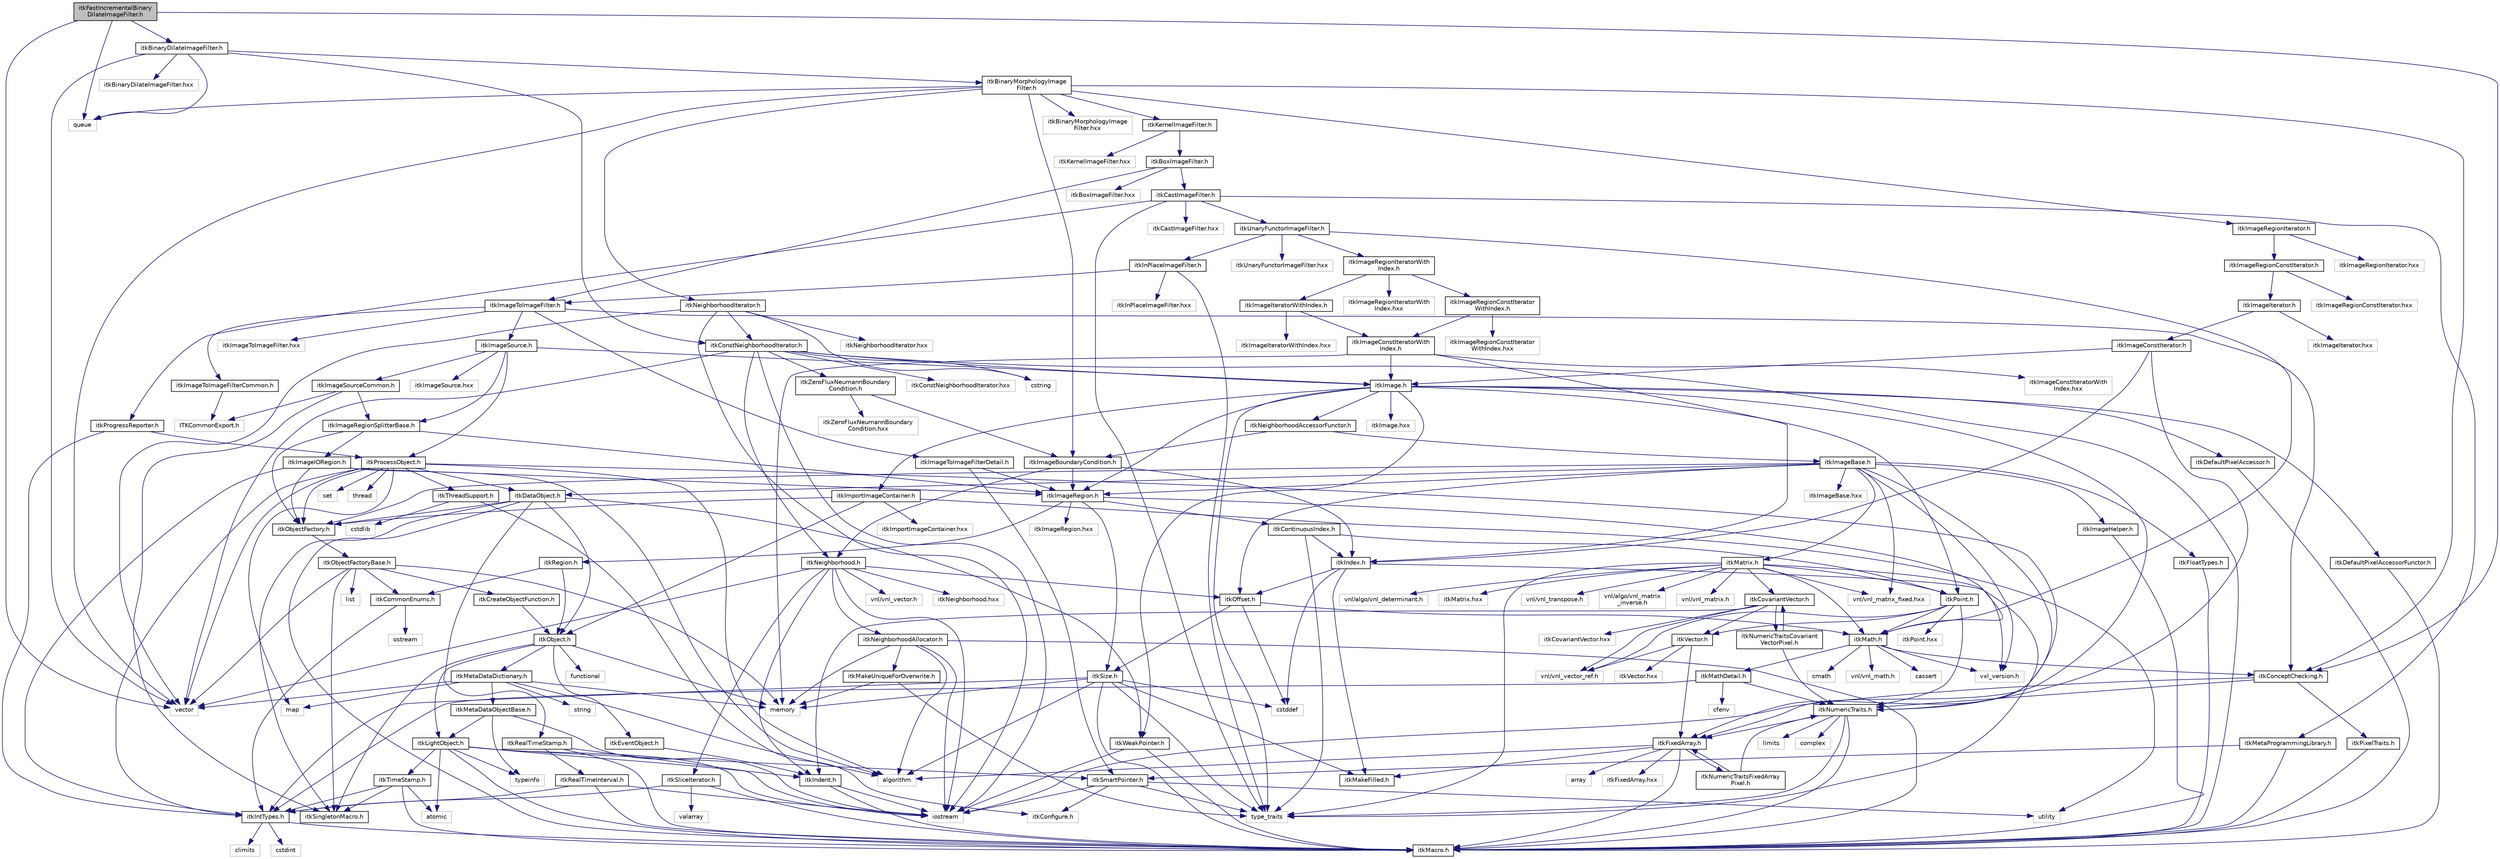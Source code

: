 digraph "itkFastIncrementalBinaryDilateImageFilter.h"
{
 // LATEX_PDF_SIZE
  edge [fontname="Helvetica",fontsize="10",labelfontname="Helvetica",labelfontsize="10"];
  node [fontname="Helvetica",fontsize="10",shape=record];
  Node1 [label="itkFastIncrementalBinary\lDilateImageFilter.h",height=0.2,width=0.4,color="black", fillcolor="grey75", style="filled", fontcolor="black",tooltip=" "];
  Node1 -> Node2 [color="midnightblue",fontsize="10",style="solid",fontname="Helvetica"];
  Node2 [label="vector",height=0.2,width=0.4,color="grey75", fillcolor="white", style="filled",tooltip=" "];
  Node1 -> Node3 [color="midnightblue",fontsize="10",style="solid",fontname="Helvetica"];
  Node3 [label="queue",height=0.2,width=0.4,color="grey75", fillcolor="white", style="filled",tooltip=" "];
  Node1 -> Node4 [color="midnightblue",fontsize="10",style="solid",fontname="Helvetica"];
  Node4 [label="itkBinaryDilateImageFilter.h",height=0.2,width=0.4,color="black", fillcolor="white", style="filled",URL="$itkBinaryDilateImageFilter_8h.html",tooltip=" "];
  Node4 -> Node2 [color="midnightblue",fontsize="10",style="solid",fontname="Helvetica"];
  Node4 -> Node3 [color="midnightblue",fontsize="10",style="solid",fontname="Helvetica"];
  Node4 -> Node5 [color="midnightblue",fontsize="10",style="solid",fontname="Helvetica"];
  Node5 [label="itkBinaryMorphologyImage\lFilter.h",height=0.2,width=0.4,color="black", fillcolor="white", style="filled",URL="$itkBinaryMorphologyImageFilter_8h.html",tooltip=" "];
  Node5 -> Node2 [color="midnightblue",fontsize="10",style="solid",fontname="Helvetica"];
  Node5 -> Node3 [color="midnightblue",fontsize="10",style="solid",fontname="Helvetica"];
  Node5 -> Node6 [color="midnightblue",fontsize="10",style="solid",fontname="Helvetica"];
  Node6 [label="itkKernelImageFilter.h",height=0.2,width=0.4,color="black", fillcolor="white", style="filled",URL="$itkKernelImageFilter_8h.html",tooltip=" "];
  Node6 -> Node7 [color="midnightblue",fontsize="10",style="solid",fontname="Helvetica"];
  Node7 [label="itkBoxImageFilter.h",height=0.2,width=0.4,color="black", fillcolor="white", style="filled",URL="$itkBoxImageFilter_8h.html",tooltip=" "];
  Node7 -> Node8 [color="midnightblue",fontsize="10",style="solid",fontname="Helvetica"];
  Node8 [label="itkImageToImageFilter.h",height=0.2,width=0.4,color="black", fillcolor="white", style="filled",URL="$itkImageToImageFilter_8h.html",tooltip=" "];
  Node8 -> Node9 [color="midnightblue",fontsize="10",style="solid",fontname="Helvetica"];
  Node9 [label="itkImageSource.h",height=0.2,width=0.4,color="black", fillcolor="white", style="filled",URL="$itkImageSource_8h.html",tooltip=" "];
  Node9 -> Node10 [color="midnightblue",fontsize="10",style="solid",fontname="Helvetica"];
  Node10 [label="itkProcessObject.h",height=0.2,width=0.4,color="black", fillcolor="white", style="filled",URL="$itkProcessObject_8h.html",tooltip=" "];
  Node10 -> Node11 [color="midnightblue",fontsize="10",style="solid",fontname="Helvetica"];
  Node11 [label="itkDataObject.h",height=0.2,width=0.4,color="black", fillcolor="white", style="filled",URL="$itkDataObject_8h.html",tooltip=" "];
  Node11 -> Node12 [color="midnightblue",fontsize="10",style="solid",fontname="Helvetica"];
  Node12 [label="itkObject.h",height=0.2,width=0.4,color="black", fillcolor="white", style="filled",URL="$itkObject_8h.html",tooltip=" "];
  Node12 -> Node13 [color="midnightblue",fontsize="10",style="solid",fontname="Helvetica"];
  Node13 [label="itkLightObject.h",height=0.2,width=0.4,color="black", fillcolor="white", style="filled",URL="$itkLightObject_8h.html",tooltip=" "];
  Node13 -> Node14 [color="midnightblue",fontsize="10",style="solid",fontname="Helvetica"];
  Node14 [label="itkMacro.h",height=0.2,width=0.4,color="black", fillcolor="white", style="filled",URL="$itkMacro_8h.html",tooltip=" "];
  Node13 -> Node15 [color="midnightblue",fontsize="10",style="solid",fontname="Helvetica"];
  Node15 [label="itkSmartPointer.h",height=0.2,width=0.4,color="black", fillcolor="white", style="filled",URL="$itkSmartPointer_8h.html",tooltip=" "];
  Node15 -> Node16 [color="midnightblue",fontsize="10",style="solid",fontname="Helvetica"];
  Node16 [label="iostream",height=0.2,width=0.4,color="grey75", fillcolor="white", style="filled",tooltip=" "];
  Node15 -> Node17 [color="midnightblue",fontsize="10",style="solid",fontname="Helvetica"];
  Node17 [label="utility",height=0.2,width=0.4,color="grey75", fillcolor="white", style="filled",tooltip=" "];
  Node15 -> Node18 [color="midnightblue",fontsize="10",style="solid",fontname="Helvetica"];
  Node18 [label="type_traits",height=0.2,width=0.4,color="grey75", fillcolor="white", style="filled",tooltip=" "];
  Node15 -> Node19 [color="midnightblue",fontsize="10",style="solid",fontname="Helvetica"];
  Node19 [label="itkConfigure.h",height=0.2,width=0.4,color="grey75", fillcolor="white", style="filled",tooltip=" "];
  Node13 -> Node20 [color="midnightblue",fontsize="10",style="solid",fontname="Helvetica"];
  Node20 [label="itkTimeStamp.h",height=0.2,width=0.4,color="black", fillcolor="white", style="filled",URL="$itkTimeStamp_8h.html",tooltip=" "];
  Node20 -> Node14 [color="midnightblue",fontsize="10",style="solid",fontname="Helvetica"];
  Node20 -> Node21 [color="midnightblue",fontsize="10",style="solid",fontname="Helvetica"];
  Node21 [label="itkIntTypes.h",height=0.2,width=0.4,color="black", fillcolor="white", style="filled",URL="$itkIntTypes_8h.html",tooltip=" "];
  Node21 -> Node14 [color="midnightblue",fontsize="10",style="solid",fontname="Helvetica"];
  Node21 -> Node22 [color="midnightblue",fontsize="10",style="solid",fontname="Helvetica"];
  Node22 [label="cstdint",height=0.2,width=0.4,color="grey75", fillcolor="white", style="filled",tooltip=" "];
  Node21 -> Node23 [color="midnightblue",fontsize="10",style="solid",fontname="Helvetica"];
  Node23 [label="climits",height=0.2,width=0.4,color="grey75", fillcolor="white", style="filled",tooltip=" "];
  Node20 -> Node24 [color="midnightblue",fontsize="10",style="solid",fontname="Helvetica"];
  Node24 [label="atomic",height=0.2,width=0.4,color="grey75", fillcolor="white", style="filled",tooltip=" "];
  Node20 -> Node25 [color="midnightblue",fontsize="10",style="solid",fontname="Helvetica"];
  Node25 [label="itkSingletonMacro.h",height=0.2,width=0.4,color="black", fillcolor="white", style="filled",URL="$itkSingletonMacro_8h.html",tooltip=" "];
  Node13 -> Node26 [color="midnightblue",fontsize="10",style="solid",fontname="Helvetica"];
  Node26 [label="itkIndent.h",height=0.2,width=0.4,color="black", fillcolor="white", style="filled",URL="$itkIndent_8h.html",tooltip=" "];
  Node26 -> Node14 [color="midnightblue",fontsize="10",style="solid",fontname="Helvetica"];
  Node26 -> Node16 [color="midnightblue",fontsize="10",style="solid",fontname="Helvetica"];
  Node13 -> Node24 [color="midnightblue",fontsize="10",style="solid",fontname="Helvetica"];
  Node13 -> Node16 [color="midnightblue",fontsize="10",style="solid",fontname="Helvetica"];
  Node13 -> Node27 [color="midnightblue",fontsize="10",style="solid",fontname="Helvetica"];
  Node27 [label="typeinfo",height=0.2,width=0.4,color="grey75", fillcolor="white", style="filled",tooltip=" "];
  Node12 -> Node28 [color="midnightblue",fontsize="10",style="solid",fontname="Helvetica"];
  Node28 [label="itkEventObject.h",height=0.2,width=0.4,color="black", fillcolor="white", style="filled",URL="$itkEventObject_8h.html",tooltip=" "];
  Node28 -> Node26 [color="midnightblue",fontsize="10",style="solid",fontname="Helvetica"];
  Node12 -> Node29 [color="midnightblue",fontsize="10",style="solid",fontname="Helvetica"];
  Node29 [label="itkMetaDataDictionary.h",height=0.2,width=0.4,color="black", fillcolor="white", style="filled",URL="$itkMetaDataDictionary_8h.html",tooltip=" "];
  Node29 -> Node30 [color="midnightblue",fontsize="10",style="solid",fontname="Helvetica"];
  Node30 [label="itkMetaDataObjectBase.h",height=0.2,width=0.4,color="black", fillcolor="white", style="filled",URL="$itkMetaDataObjectBase_8h.html",tooltip=" "];
  Node30 -> Node13 [color="midnightblue",fontsize="10",style="solid",fontname="Helvetica"];
  Node30 -> Node27 [color="midnightblue",fontsize="10",style="solid",fontname="Helvetica"];
  Node30 -> Node16 [color="midnightblue",fontsize="10",style="solid",fontname="Helvetica"];
  Node29 -> Node31 [color="midnightblue",fontsize="10",style="solid",fontname="Helvetica"];
  Node31 [label="algorithm",height=0.2,width=0.4,color="grey75", fillcolor="white", style="filled",tooltip=" "];
  Node29 -> Node2 [color="midnightblue",fontsize="10",style="solid",fontname="Helvetica"];
  Node29 -> Node32 [color="midnightblue",fontsize="10",style="solid",fontname="Helvetica"];
  Node32 [label="map",height=0.2,width=0.4,color="grey75", fillcolor="white", style="filled",tooltip=" "];
  Node29 -> Node33 [color="midnightblue",fontsize="10",style="solid",fontname="Helvetica"];
  Node33 [label="string",height=0.2,width=0.4,color="grey75", fillcolor="white", style="filled",tooltip=" "];
  Node29 -> Node34 [color="midnightblue",fontsize="10",style="solid",fontname="Helvetica"];
  Node34 [label="memory",height=0.2,width=0.4,color="grey75", fillcolor="white", style="filled",tooltip=" "];
  Node12 -> Node25 [color="midnightblue",fontsize="10",style="solid",fontname="Helvetica"];
  Node12 -> Node35 [color="midnightblue",fontsize="10",style="solid",fontname="Helvetica"];
  Node35 [label="functional",height=0.2,width=0.4,color="grey75", fillcolor="white", style="filled",tooltip=" "];
  Node12 -> Node34 [color="midnightblue",fontsize="10",style="solid",fontname="Helvetica"];
  Node11 -> Node14 [color="midnightblue",fontsize="10",style="solid",fontname="Helvetica"];
  Node11 -> Node25 [color="midnightblue",fontsize="10",style="solid",fontname="Helvetica"];
  Node11 -> Node36 [color="midnightblue",fontsize="10",style="solid",fontname="Helvetica"];
  Node36 [label="itkWeakPointer.h",height=0.2,width=0.4,color="black", fillcolor="white", style="filled",URL="$itkWeakPointer_8h.html",tooltip=" "];
  Node36 -> Node14 [color="midnightblue",fontsize="10",style="solid",fontname="Helvetica"];
  Node36 -> Node16 [color="midnightblue",fontsize="10",style="solid",fontname="Helvetica"];
  Node11 -> Node37 [color="midnightblue",fontsize="10",style="solid",fontname="Helvetica"];
  Node37 [label="itkRealTimeStamp.h",height=0.2,width=0.4,color="black", fillcolor="white", style="filled",URL="$itkRealTimeStamp_8h.html",tooltip=" "];
  Node37 -> Node38 [color="midnightblue",fontsize="10",style="solid",fontname="Helvetica"];
  Node38 [label="itkRealTimeInterval.h",height=0.2,width=0.4,color="black", fillcolor="white", style="filled",URL="$itkRealTimeInterval_8h.html",tooltip=" "];
  Node38 -> Node21 [color="midnightblue",fontsize="10",style="solid",fontname="Helvetica"];
  Node38 -> Node14 [color="midnightblue",fontsize="10",style="solid",fontname="Helvetica"];
  Node38 -> Node16 [color="midnightblue",fontsize="10",style="solid",fontname="Helvetica"];
  Node37 -> Node14 [color="midnightblue",fontsize="10",style="solid",fontname="Helvetica"];
  Node37 -> Node16 [color="midnightblue",fontsize="10",style="solid",fontname="Helvetica"];
  Node11 -> Node39 [color="midnightblue",fontsize="10",style="solid",fontname="Helvetica"];
  Node39 [label="itkObjectFactory.h",height=0.2,width=0.4,color="black", fillcolor="white", style="filled",URL="$itkObjectFactory_8h.html",tooltip=" "];
  Node39 -> Node40 [color="midnightblue",fontsize="10",style="solid",fontname="Helvetica"];
  Node40 [label="itkObjectFactoryBase.h",height=0.2,width=0.4,color="black", fillcolor="white", style="filled",URL="$itkObjectFactoryBase_8h.html",tooltip=" "];
  Node40 -> Node41 [color="midnightblue",fontsize="10",style="solid",fontname="Helvetica"];
  Node41 [label="itkCreateObjectFunction.h",height=0.2,width=0.4,color="black", fillcolor="white", style="filled",URL="$itkCreateObjectFunction_8h.html",tooltip=" "];
  Node41 -> Node12 [color="midnightblue",fontsize="10",style="solid",fontname="Helvetica"];
  Node40 -> Node25 [color="midnightblue",fontsize="10",style="solid",fontname="Helvetica"];
  Node40 -> Node42 [color="midnightblue",fontsize="10",style="solid",fontname="Helvetica"];
  Node42 [label="itkCommonEnums.h",height=0.2,width=0.4,color="black", fillcolor="white", style="filled",URL="$itkCommonEnums_8h.html",tooltip=" "];
  Node42 -> Node21 [color="midnightblue",fontsize="10",style="solid",fontname="Helvetica"];
  Node42 -> Node43 [color="midnightblue",fontsize="10",style="solid",fontname="Helvetica"];
  Node43 [label="ostream",height=0.2,width=0.4,color="grey75", fillcolor="white", style="filled",tooltip=" "];
  Node40 -> Node44 [color="midnightblue",fontsize="10",style="solid",fontname="Helvetica"];
  Node44 [label="list",height=0.2,width=0.4,color="grey75", fillcolor="white", style="filled",tooltip=" "];
  Node40 -> Node34 [color="midnightblue",fontsize="10",style="solid",fontname="Helvetica"];
  Node40 -> Node2 [color="midnightblue",fontsize="10",style="solid",fontname="Helvetica"];
  Node10 -> Node39 [color="midnightblue",fontsize="10",style="solid",fontname="Helvetica"];
  Node10 -> Node45 [color="midnightblue",fontsize="10",style="solid",fontname="Helvetica"];
  Node45 [label="itkNumericTraits.h",height=0.2,width=0.4,color="black", fillcolor="white", style="filled",URL="$itkNumericTraits_8h.html",tooltip=" "];
  Node45 -> Node14 [color="midnightblue",fontsize="10",style="solid",fontname="Helvetica"];
  Node45 -> Node46 [color="midnightblue",fontsize="10",style="solid",fontname="Helvetica"];
  Node46 [label="limits",height=0.2,width=0.4,color="grey75", fillcolor="white", style="filled",tooltip=" "];
  Node45 -> Node47 [color="midnightblue",fontsize="10",style="solid",fontname="Helvetica"];
  Node47 [label="complex",height=0.2,width=0.4,color="grey75", fillcolor="white", style="filled",tooltip=" "];
  Node45 -> Node18 [color="midnightblue",fontsize="10",style="solid",fontname="Helvetica"];
  Node45 -> Node48 [color="midnightblue",fontsize="10",style="solid",fontname="Helvetica"];
  Node48 [label="itkFixedArray.h",height=0.2,width=0.4,color="black", fillcolor="white", style="filled",URL="$itkFixedArray_8h.html",tooltip=" "];
  Node48 -> Node14 [color="midnightblue",fontsize="10",style="solid",fontname="Helvetica"];
  Node48 -> Node49 [color="midnightblue",fontsize="10",style="solid",fontname="Helvetica"];
  Node49 [label="itkMakeFilled.h",height=0.2,width=0.4,color="black", fillcolor="white", style="filled",URL="$itkMakeFilled_8h.html",tooltip=" "];
  Node48 -> Node31 [color="midnightblue",fontsize="10",style="solid",fontname="Helvetica"];
  Node48 -> Node50 [color="midnightblue",fontsize="10",style="solid",fontname="Helvetica"];
  Node50 [label="array",height=0.2,width=0.4,color="grey75", fillcolor="white", style="filled",tooltip=" "];
  Node48 -> Node51 [color="midnightblue",fontsize="10",style="solid",fontname="Helvetica"];
  Node51 [label="itkFixedArray.hxx",height=0.2,width=0.4,color="grey75", fillcolor="white", style="filled",tooltip=" "];
  Node48 -> Node52 [color="midnightblue",fontsize="10",style="solid",fontname="Helvetica"];
  Node52 [label="itkNumericTraitsFixedArray\lPixel.h",height=0.2,width=0.4,color="black", fillcolor="white", style="filled",URL="$itkNumericTraitsFixedArrayPixel_8h.html",tooltip=" "];
  Node52 -> Node45 [color="midnightblue",fontsize="10",style="solid",fontname="Helvetica"];
  Node52 -> Node48 [color="midnightblue",fontsize="10",style="solid",fontname="Helvetica"];
  Node10 -> Node53 [color="midnightblue",fontsize="10",style="solid",fontname="Helvetica"];
  Node53 [label="itkThreadSupport.h",height=0.2,width=0.4,color="black", fillcolor="white", style="filled",URL="$itkThreadSupport_8h.html",tooltip=" "];
  Node53 -> Node54 [color="midnightblue",fontsize="10",style="solid",fontname="Helvetica"];
  Node54 [label="cstdlib",height=0.2,width=0.4,color="grey75", fillcolor="white", style="filled",tooltip=" "];
  Node53 -> Node19 [color="midnightblue",fontsize="10",style="solid",fontname="Helvetica"];
  Node10 -> Node21 [color="midnightblue",fontsize="10",style="solid",fontname="Helvetica"];
  Node10 -> Node2 [color="midnightblue",fontsize="10",style="solid",fontname="Helvetica"];
  Node10 -> Node32 [color="midnightblue",fontsize="10",style="solid",fontname="Helvetica"];
  Node10 -> Node55 [color="midnightblue",fontsize="10",style="solid",fontname="Helvetica"];
  Node55 [label="set",height=0.2,width=0.4,color="grey75", fillcolor="white", style="filled",tooltip=" "];
  Node10 -> Node31 [color="midnightblue",fontsize="10",style="solid",fontname="Helvetica"];
  Node10 -> Node56 [color="midnightblue",fontsize="10",style="solid",fontname="Helvetica"];
  Node56 [label="thread",height=0.2,width=0.4,color="grey75", fillcolor="white", style="filled",tooltip=" "];
  Node9 -> Node57 [color="midnightblue",fontsize="10",style="solid",fontname="Helvetica"];
  Node57 [label="itkImage.h",height=0.2,width=0.4,color="black", fillcolor="white", style="filled",URL="$itkImage_8h.html",tooltip=" "];
  Node57 -> Node58 [color="midnightblue",fontsize="10",style="solid",fontname="Helvetica"];
  Node58 [label="itkImageRegion.h",height=0.2,width=0.4,color="black", fillcolor="white", style="filled",URL="$itkImageRegion_8h.html",tooltip=" "];
  Node58 -> Node59 [color="midnightblue",fontsize="10",style="solid",fontname="Helvetica"];
  Node59 [label="itkRegion.h",height=0.2,width=0.4,color="black", fillcolor="white", style="filled",URL="$itkRegion_8h.html",tooltip=" "];
  Node59 -> Node12 [color="midnightblue",fontsize="10",style="solid",fontname="Helvetica"];
  Node59 -> Node42 [color="midnightblue",fontsize="10",style="solid",fontname="Helvetica"];
  Node58 -> Node60 [color="midnightblue",fontsize="10",style="solid",fontname="Helvetica"];
  Node60 [label="itkSize.h",height=0.2,width=0.4,color="black", fillcolor="white", style="filled",URL="$itkSize_8h.html",tooltip=" "];
  Node60 -> Node21 [color="midnightblue",fontsize="10",style="solid",fontname="Helvetica"];
  Node60 -> Node14 [color="midnightblue",fontsize="10",style="solid",fontname="Helvetica"];
  Node60 -> Node49 [color="midnightblue",fontsize="10",style="solid",fontname="Helvetica"];
  Node60 -> Node31 [color="midnightblue",fontsize="10",style="solid",fontname="Helvetica"];
  Node60 -> Node61 [color="midnightblue",fontsize="10",style="solid",fontname="Helvetica"];
  Node61 [label="cstddef",height=0.2,width=0.4,color="grey75", fillcolor="white", style="filled",tooltip=" "];
  Node60 -> Node18 [color="midnightblue",fontsize="10",style="solid",fontname="Helvetica"];
  Node60 -> Node34 [color="midnightblue",fontsize="10",style="solid",fontname="Helvetica"];
  Node58 -> Node62 [color="midnightblue",fontsize="10",style="solid",fontname="Helvetica"];
  Node62 [label="itkContinuousIndex.h",height=0.2,width=0.4,color="black", fillcolor="white", style="filled",URL="$itkContinuousIndex_8h.html",tooltip=" "];
  Node62 -> Node63 [color="midnightblue",fontsize="10",style="solid",fontname="Helvetica"];
  Node63 [label="itkPoint.h",height=0.2,width=0.4,color="black", fillcolor="white", style="filled",URL="$itkPoint_8h.html",tooltip=" "];
  Node63 -> Node45 [color="midnightblue",fontsize="10",style="solid",fontname="Helvetica"];
  Node63 -> Node64 [color="midnightblue",fontsize="10",style="solid",fontname="Helvetica"];
  Node64 [label="itkVector.h",height=0.2,width=0.4,color="black", fillcolor="white", style="filled",URL="$itkVector_8h.html",tooltip=" "];
  Node64 -> Node48 [color="midnightblue",fontsize="10",style="solid",fontname="Helvetica"];
  Node64 -> Node65 [color="midnightblue",fontsize="10",style="solid",fontname="Helvetica"];
  Node65 [label="vnl/vnl_vector_ref.h",height=0.2,width=0.4,color="grey75", fillcolor="white", style="filled",tooltip=" "];
  Node64 -> Node66 [color="midnightblue",fontsize="10",style="solid",fontname="Helvetica"];
  Node66 [label="itkVector.hxx",height=0.2,width=0.4,color="grey75", fillcolor="white", style="filled",tooltip=" "];
  Node63 -> Node65 [color="midnightblue",fontsize="10",style="solid",fontname="Helvetica"];
  Node63 -> Node67 [color="midnightblue",fontsize="10",style="solid",fontname="Helvetica"];
  Node67 [label="itkMath.h",height=0.2,width=0.4,color="black", fillcolor="white", style="filled",URL="$itkMath_8h.html",tooltip=" "];
  Node67 -> Node68 [color="midnightblue",fontsize="10",style="solid",fontname="Helvetica"];
  Node68 [label="cassert",height=0.2,width=0.4,color="grey75", fillcolor="white", style="filled",tooltip=" "];
  Node67 -> Node69 [color="midnightblue",fontsize="10",style="solid",fontname="Helvetica"];
  Node69 [label="cmath",height=0.2,width=0.4,color="grey75", fillcolor="white", style="filled",tooltip=" "];
  Node67 -> Node70 [color="midnightblue",fontsize="10",style="solid",fontname="Helvetica"];
  Node70 [label="itkMathDetail.h",height=0.2,width=0.4,color="black", fillcolor="white", style="filled",URL="$itkMathDetail_8h.html",tooltip=" "];
  Node70 -> Node21 [color="midnightblue",fontsize="10",style="solid",fontname="Helvetica"];
  Node70 -> Node45 [color="midnightblue",fontsize="10",style="solid",fontname="Helvetica"];
  Node70 -> Node71 [color="midnightblue",fontsize="10",style="solid",fontname="Helvetica"];
  Node71 [label="cfenv",height=0.2,width=0.4,color="grey75", fillcolor="white", style="filled",tooltip=" "];
  Node67 -> Node72 [color="midnightblue",fontsize="10",style="solid",fontname="Helvetica"];
  Node72 [label="itkConceptChecking.h",height=0.2,width=0.4,color="black", fillcolor="white", style="filled",URL="$itkConceptChecking_8h.html",tooltip=" "];
  Node72 -> Node73 [color="midnightblue",fontsize="10",style="solid",fontname="Helvetica"];
  Node73 [label="itkPixelTraits.h",height=0.2,width=0.4,color="black", fillcolor="white", style="filled",URL="$itkPixelTraits_8h.html",tooltip=" "];
  Node73 -> Node14 [color="midnightblue",fontsize="10",style="solid",fontname="Helvetica"];
  Node72 -> Node45 [color="midnightblue",fontsize="10",style="solid",fontname="Helvetica"];
  Node72 -> Node16 [color="midnightblue",fontsize="10",style="solid",fontname="Helvetica"];
  Node67 -> Node74 [color="midnightblue",fontsize="10",style="solid",fontname="Helvetica"];
  Node74 [label="vnl/vnl_math.h",height=0.2,width=0.4,color="grey75", fillcolor="white", style="filled",tooltip=" "];
  Node67 -> Node75 [color="midnightblue",fontsize="10",style="solid",fontname="Helvetica"];
  Node75 [label="vxl_version.h",height=0.2,width=0.4,color="grey75", fillcolor="white", style="filled",tooltip=" "];
  Node63 -> Node76 [color="midnightblue",fontsize="10",style="solid",fontname="Helvetica"];
  Node76 [label="itkPoint.hxx",height=0.2,width=0.4,color="grey75", fillcolor="white", style="filled",tooltip=" "];
  Node62 -> Node77 [color="midnightblue",fontsize="10",style="solid",fontname="Helvetica"];
  Node77 [label="itkIndex.h",height=0.2,width=0.4,color="black", fillcolor="white", style="filled",URL="$itkIndex_8h.html",tooltip=" "];
  Node77 -> Node49 [color="midnightblue",fontsize="10",style="solid",fontname="Helvetica"];
  Node77 -> Node78 [color="midnightblue",fontsize="10",style="solid",fontname="Helvetica"];
  Node78 [label="itkOffset.h",height=0.2,width=0.4,color="black", fillcolor="white", style="filled",URL="$itkOffset_8h.html",tooltip=" "];
  Node78 -> Node60 [color="midnightblue",fontsize="10",style="solid",fontname="Helvetica"];
  Node78 -> Node67 [color="midnightblue",fontsize="10",style="solid",fontname="Helvetica"];
  Node78 -> Node61 [color="midnightblue",fontsize="10",style="solid",fontname="Helvetica"];
  Node77 -> Node61 [color="midnightblue",fontsize="10",style="solid",fontname="Helvetica"];
  Node77 -> Node18 [color="midnightblue",fontsize="10",style="solid",fontname="Helvetica"];
  Node62 -> Node18 [color="midnightblue",fontsize="10",style="solid",fontname="Helvetica"];
  Node58 -> Node67 [color="midnightblue",fontsize="10",style="solid",fontname="Helvetica"];
  Node58 -> Node79 [color="midnightblue",fontsize="10",style="solid",fontname="Helvetica"];
  Node79 [label="itkImageRegion.hxx",height=0.2,width=0.4,color="grey75", fillcolor="white", style="filled",tooltip=" "];
  Node57 -> Node80 [color="midnightblue",fontsize="10",style="solid",fontname="Helvetica"];
  Node80 [label="itkImportImageContainer.h",height=0.2,width=0.4,color="black", fillcolor="white", style="filled",URL="$itkImportImageContainer_8h.html",tooltip=" "];
  Node80 -> Node12 [color="midnightblue",fontsize="10",style="solid",fontname="Helvetica"];
  Node80 -> Node39 [color="midnightblue",fontsize="10",style="solid",fontname="Helvetica"];
  Node80 -> Node17 [color="midnightblue",fontsize="10",style="solid",fontname="Helvetica"];
  Node80 -> Node81 [color="midnightblue",fontsize="10",style="solid",fontname="Helvetica"];
  Node81 [label="itkImportImageContainer.hxx",height=0.2,width=0.4,color="grey75", fillcolor="white", style="filled",tooltip=" "];
  Node57 -> Node82 [color="midnightblue",fontsize="10",style="solid",fontname="Helvetica"];
  Node82 [label="itkDefaultPixelAccessor.h",height=0.2,width=0.4,color="black", fillcolor="white", style="filled",URL="$itkDefaultPixelAccessor_8h.html",tooltip=" "];
  Node82 -> Node14 [color="midnightblue",fontsize="10",style="solid",fontname="Helvetica"];
  Node57 -> Node83 [color="midnightblue",fontsize="10",style="solid",fontname="Helvetica"];
  Node83 [label="itkDefaultPixelAccessorFunctor.h",height=0.2,width=0.4,color="black", fillcolor="white", style="filled",URL="$itkDefaultPixelAccessorFunctor_8h.html",tooltip=" "];
  Node83 -> Node14 [color="midnightblue",fontsize="10",style="solid",fontname="Helvetica"];
  Node57 -> Node63 [color="midnightblue",fontsize="10",style="solid",fontname="Helvetica"];
  Node57 -> Node48 [color="midnightblue",fontsize="10",style="solid",fontname="Helvetica"];
  Node57 -> Node36 [color="midnightblue",fontsize="10",style="solid",fontname="Helvetica"];
  Node57 -> Node84 [color="midnightblue",fontsize="10",style="solid",fontname="Helvetica"];
  Node84 [label="itkNeighborhoodAccessorFunctor.h",height=0.2,width=0.4,color="black", fillcolor="white", style="filled",URL="$itkNeighborhoodAccessorFunctor_8h.html",tooltip=" "];
  Node84 -> Node85 [color="midnightblue",fontsize="10",style="solid",fontname="Helvetica"];
  Node85 [label="itkImageBoundaryCondition.h",height=0.2,width=0.4,color="black", fillcolor="white", style="filled",URL="$itkImageBoundaryCondition_8h.html",tooltip=" "];
  Node85 -> Node77 [color="midnightblue",fontsize="10",style="solid",fontname="Helvetica"];
  Node85 -> Node86 [color="midnightblue",fontsize="10",style="solid",fontname="Helvetica"];
  Node86 [label="itkNeighborhood.h",height=0.2,width=0.4,color="black", fillcolor="white", style="filled",URL="$itkNeighborhood_8h.html",tooltip=" "];
  Node86 -> Node16 [color="midnightblue",fontsize="10",style="solid",fontname="Helvetica"];
  Node86 -> Node87 [color="midnightblue",fontsize="10",style="solid",fontname="Helvetica"];
  Node87 [label="itkNeighborhoodAllocator.h",height=0.2,width=0.4,color="black", fillcolor="white", style="filled",URL="$itkNeighborhoodAllocator_8h.html",tooltip=" "];
  Node87 -> Node88 [color="midnightblue",fontsize="10",style="solid",fontname="Helvetica"];
  Node88 [label="itkMakeUniqueForOverwrite.h",height=0.2,width=0.4,color="black", fillcolor="white", style="filled",URL="$itkMakeUniqueForOverwrite_8h.html",tooltip=" "];
  Node88 -> Node34 [color="midnightblue",fontsize="10",style="solid",fontname="Helvetica"];
  Node88 -> Node18 [color="midnightblue",fontsize="10",style="solid",fontname="Helvetica"];
  Node87 -> Node31 [color="midnightblue",fontsize="10",style="solid",fontname="Helvetica"];
  Node87 -> Node16 [color="midnightblue",fontsize="10",style="solid",fontname="Helvetica"];
  Node87 -> Node34 [color="midnightblue",fontsize="10",style="solid",fontname="Helvetica"];
  Node87 -> Node14 [color="midnightblue",fontsize="10",style="solid",fontname="Helvetica"];
  Node86 -> Node26 [color="midnightblue",fontsize="10",style="solid",fontname="Helvetica"];
  Node86 -> Node89 [color="midnightblue",fontsize="10",style="solid",fontname="Helvetica"];
  Node89 [label="itkSliceIterator.h",height=0.2,width=0.4,color="black", fillcolor="white", style="filled",URL="$itkSliceIterator_8h.html",tooltip=" "];
  Node89 -> Node14 [color="midnightblue",fontsize="10",style="solid",fontname="Helvetica"];
  Node89 -> Node21 [color="midnightblue",fontsize="10",style="solid",fontname="Helvetica"];
  Node89 -> Node90 [color="midnightblue",fontsize="10",style="solid",fontname="Helvetica"];
  Node90 [label="valarray",height=0.2,width=0.4,color="grey75", fillcolor="white", style="filled",tooltip=" "];
  Node86 -> Node91 [color="midnightblue",fontsize="10",style="solid",fontname="Helvetica"];
  Node91 [label="vnl/vnl_vector.h",height=0.2,width=0.4,color="grey75", fillcolor="white", style="filled",tooltip=" "];
  Node86 -> Node78 [color="midnightblue",fontsize="10",style="solid",fontname="Helvetica"];
  Node86 -> Node2 [color="midnightblue",fontsize="10",style="solid",fontname="Helvetica"];
  Node86 -> Node92 [color="midnightblue",fontsize="10",style="solid",fontname="Helvetica"];
  Node92 [label="itkNeighborhood.hxx",height=0.2,width=0.4,color="grey75", fillcolor="white", style="filled",tooltip=" "];
  Node85 -> Node58 [color="midnightblue",fontsize="10",style="solid",fontname="Helvetica"];
  Node84 -> Node93 [color="midnightblue",fontsize="10",style="solid",fontname="Helvetica"];
  Node93 [label="itkImageBase.h",height=0.2,width=0.4,color="black", fillcolor="white", style="filled",URL="$itkImageBase_8h.html",tooltip=" "];
  Node93 -> Node11 [color="midnightblue",fontsize="10",style="solid",fontname="Helvetica"];
  Node93 -> Node58 [color="midnightblue",fontsize="10",style="solid",fontname="Helvetica"];
  Node93 -> Node94 [color="midnightblue",fontsize="10",style="solid",fontname="Helvetica"];
  Node94 [label="itkMatrix.h",height=0.2,width=0.4,color="black", fillcolor="white", style="filled",URL="$itkMatrix_8h.html",tooltip=" "];
  Node94 -> Node63 [color="midnightblue",fontsize="10",style="solid",fontname="Helvetica"];
  Node94 -> Node95 [color="midnightblue",fontsize="10",style="solid",fontname="Helvetica"];
  Node95 [label="itkCovariantVector.h",height=0.2,width=0.4,color="black", fillcolor="white", style="filled",URL="$itkCovariantVector_8h.html",tooltip=" "];
  Node95 -> Node26 [color="midnightblue",fontsize="10",style="solid",fontname="Helvetica"];
  Node95 -> Node64 [color="midnightblue",fontsize="10",style="solid",fontname="Helvetica"];
  Node95 -> Node65 [color="midnightblue",fontsize="10",style="solid",fontname="Helvetica"];
  Node95 -> Node96 [color="midnightblue",fontsize="10",style="solid",fontname="Helvetica"];
  Node96 [label="itkNumericTraitsCovariant\lVectorPixel.h",height=0.2,width=0.4,color="black", fillcolor="white", style="filled",URL="$itkNumericTraitsCovariantVectorPixel_8h.html",tooltip=" "];
  Node96 -> Node45 [color="midnightblue",fontsize="10",style="solid",fontname="Helvetica"];
  Node96 -> Node95 [color="midnightblue",fontsize="10",style="solid",fontname="Helvetica"];
  Node95 -> Node97 [color="midnightblue",fontsize="10",style="solid",fontname="Helvetica"];
  Node97 [label="itkCovariantVector.hxx",height=0.2,width=0.4,color="grey75", fillcolor="white", style="filled",tooltip=" "];
  Node94 -> Node75 [color="midnightblue",fontsize="10",style="solid",fontname="Helvetica"];
  Node94 -> Node98 [color="midnightblue",fontsize="10",style="solid",fontname="Helvetica"];
  Node98 [label="vnl/vnl_matrix_fixed.hxx",height=0.2,width=0.4,color="grey75", fillcolor="white", style="filled",tooltip=" "];
  Node94 -> Node99 [color="midnightblue",fontsize="10",style="solid",fontname="Helvetica"];
  Node99 [label="vnl/vnl_transpose.h",height=0.2,width=0.4,color="grey75", fillcolor="white", style="filled",tooltip=" "];
  Node94 -> Node100 [color="midnightblue",fontsize="10",style="solid",fontname="Helvetica"];
  Node100 [label="vnl/algo/vnl_matrix\l_inverse.h",height=0.2,width=0.4,color="grey75", fillcolor="white", style="filled",tooltip=" "];
  Node94 -> Node101 [color="midnightblue",fontsize="10",style="solid",fontname="Helvetica"];
  Node101 [label="vnl/vnl_matrix.h",height=0.2,width=0.4,color="grey75", fillcolor="white", style="filled",tooltip=" "];
  Node94 -> Node102 [color="midnightblue",fontsize="10",style="solid",fontname="Helvetica"];
  Node102 [label="vnl/algo/vnl_determinant.h",height=0.2,width=0.4,color="grey75", fillcolor="white", style="filled",tooltip=" "];
  Node94 -> Node67 [color="midnightblue",fontsize="10",style="solid",fontname="Helvetica"];
  Node94 -> Node18 [color="midnightblue",fontsize="10",style="solid",fontname="Helvetica"];
  Node94 -> Node103 [color="midnightblue",fontsize="10",style="solid",fontname="Helvetica"];
  Node103 [label="itkMatrix.hxx",height=0.2,width=0.4,color="grey75", fillcolor="white", style="filled",tooltip=" "];
  Node93 -> Node39 [color="midnightblue",fontsize="10",style="solid",fontname="Helvetica"];
  Node93 -> Node78 [color="midnightblue",fontsize="10",style="solid",fontname="Helvetica"];
  Node93 -> Node48 [color="midnightblue",fontsize="10",style="solid",fontname="Helvetica"];
  Node93 -> Node104 [color="midnightblue",fontsize="10",style="solid",fontname="Helvetica"];
  Node104 [label="itkImageHelper.h",height=0.2,width=0.4,color="black", fillcolor="white", style="filled",URL="$itkImageHelper_8h.html",tooltip=" "];
  Node104 -> Node14 [color="midnightblue",fontsize="10",style="solid",fontname="Helvetica"];
  Node93 -> Node105 [color="midnightblue",fontsize="10",style="solid",fontname="Helvetica"];
  Node105 [label="itkFloatTypes.h",height=0.2,width=0.4,color="black", fillcolor="white", style="filled",URL="$itkFloatTypes_8h.html",tooltip=" "];
  Node105 -> Node14 [color="midnightblue",fontsize="10",style="solid",fontname="Helvetica"];
  Node93 -> Node75 [color="midnightblue",fontsize="10",style="solid",fontname="Helvetica"];
  Node93 -> Node98 [color="midnightblue",fontsize="10",style="solid",fontname="Helvetica"];
  Node93 -> Node106 [color="midnightblue",fontsize="10",style="solid",fontname="Helvetica"];
  Node106 [label="itkImageBase.hxx",height=0.2,width=0.4,color="grey75", fillcolor="white", style="filled",tooltip=" "];
  Node57 -> Node18 [color="midnightblue",fontsize="10",style="solid",fontname="Helvetica"];
  Node57 -> Node107 [color="midnightblue",fontsize="10",style="solid",fontname="Helvetica"];
  Node107 [label="itkImage.hxx",height=0.2,width=0.4,color="grey75", fillcolor="white", style="filled",tooltip=" "];
  Node9 -> Node108 [color="midnightblue",fontsize="10",style="solid",fontname="Helvetica"];
  Node108 [label="itkImageRegionSplitterBase.h",height=0.2,width=0.4,color="black", fillcolor="white", style="filled",URL="$itkImageRegionSplitterBase_8h.html",tooltip=" "];
  Node108 -> Node58 [color="midnightblue",fontsize="10",style="solid",fontname="Helvetica"];
  Node108 -> Node39 [color="midnightblue",fontsize="10",style="solid",fontname="Helvetica"];
  Node108 -> Node109 [color="midnightblue",fontsize="10",style="solid",fontname="Helvetica"];
  Node109 [label="itkImageIORegion.h",height=0.2,width=0.4,color="black", fillcolor="white", style="filled",URL="$itkImageIORegion_8h.html",tooltip=" "];
  Node109 -> Node31 [color="midnightblue",fontsize="10",style="solid",fontname="Helvetica"];
  Node109 -> Node21 [color="midnightblue",fontsize="10",style="solid",fontname="Helvetica"];
  Node109 -> Node39 [color="midnightblue",fontsize="10",style="solid",fontname="Helvetica"];
  Node109 -> Node58 [color="midnightblue",fontsize="10",style="solid",fontname="Helvetica"];
  Node9 -> Node110 [color="midnightblue",fontsize="10",style="solid",fontname="Helvetica"];
  Node110 [label="itkImageSourceCommon.h",height=0.2,width=0.4,color="black", fillcolor="white", style="filled",URL="$itkImageSourceCommon_8h.html",tooltip=" "];
  Node110 -> Node111 [color="midnightblue",fontsize="10",style="solid",fontname="Helvetica"];
  Node111 [label="ITKCommonExport.h",height=0.2,width=0.4,color="grey75", fillcolor="white", style="filled",tooltip=" "];
  Node110 -> Node108 [color="midnightblue",fontsize="10",style="solid",fontname="Helvetica"];
  Node110 -> Node25 [color="midnightblue",fontsize="10",style="solid",fontname="Helvetica"];
  Node9 -> Node112 [color="midnightblue",fontsize="10",style="solid",fontname="Helvetica"];
  Node112 [label="itkImageSource.hxx",height=0.2,width=0.4,color="grey75", fillcolor="white", style="filled",tooltip=" "];
  Node8 -> Node72 [color="midnightblue",fontsize="10",style="solid",fontname="Helvetica"];
  Node8 -> Node113 [color="midnightblue",fontsize="10",style="solid",fontname="Helvetica"];
  Node113 [label="itkImageToImageFilterDetail.h",height=0.2,width=0.4,color="black", fillcolor="white", style="filled",URL="$itkImageToImageFilterDetail_8h.html",tooltip=" "];
  Node113 -> Node58 [color="midnightblue",fontsize="10",style="solid",fontname="Helvetica"];
  Node113 -> Node15 [color="midnightblue",fontsize="10",style="solid",fontname="Helvetica"];
  Node8 -> Node114 [color="midnightblue",fontsize="10",style="solid",fontname="Helvetica"];
  Node114 [label="itkImageToImageFilterCommon.h",height=0.2,width=0.4,color="black", fillcolor="white", style="filled",URL="$itkImageToImageFilterCommon_8h.html",tooltip=" "];
  Node114 -> Node111 [color="midnightblue",fontsize="10",style="solid",fontname="Helvetica"];
  Node8 -> Node115 [color="midnightblue",fontsize="10",style="solid",fontname="Helvetica"];
  Node115 [label="itkImageToImageFilter.hxx",height=0.2,width=0.4,color="grey75", fillcolor="white", style="filled",tooltip=" "];
  Node7 -> Node116 [color="midnightblue",fontsize="10",style="solid",fontname="Helvetica"];
  Node116 [label="itkCastImageFilter.h",height=0.2,width=0.4,color="black", fillcolor="white", style="filled",URL="$itkCastImageFilter_8h.html",tooltip=" "];
  Node116 -> Node117 [color="midnightblue",fontsize="10",style="solid",fontname="Helvetica"];
  Node117 [label="itkUnaryFunctorImageFilter.h",height=0.2,width=0.4,color="black", fillcolor="white", style="filled",URL="$itkUnaryFunctorImageFilter_8h.html",tooltip=" "];
  Node117 -> Node67 [color="midnightblue",fontsize="10",style="solid",fontname="Helvetica"];
  Node117 -> Node118 [color="midnightblue",fontsize="10",style="solid",fontname="Helvetica"];
  Node118 [label="itkInPlaceImageFilter.h",height=0.2,width=0.4,color="black", fillcolor="white", style="filled",URL="$itkInPlaceImageFilter_8h.html",tooltip=" "];
  Node118 -> Node8 [color="midnightblue",fontsize="10",style="solid",fontname="Helvetica"];
  Node118 -> Node18 [color="midnightblue",fontsize="10",style="solid",fontname="Helvetica"];
  Node118 -> Node119 [color="midnightblue",fontsize="10",style="solid",fontname="Helvetica"];
  Node119 [label="itkInPlaceImageFilter.hxx",height=0.2,width=0.4,color="grey75", fillcolor="white", style="filled",tooltip=" "];
  Node117 -> Node120 [color="midnightblue",fontsize="10",style="solid",fontname="Helvetica"];
  Node120 [label="itkImageRegionIteratorWith\lIndex.h",height=0.2,width=0.4,color="black", fillcolor="white", style="filled",URL="$itkImageRegionIteratorWithIndex_8h.html",tooltip=" "];
  Node120 -> Node121 [color="midnightblue",fontsize="10",style="solid",fontname="Helvetica"];
  Node121 [label="itkImageRegionConstIterator\lWithIndex.h",height=0.2,width=0.4,color="black", fillcolor="white", style="filled",URL="$itkImageRegionConstIteratorWithIndex_8h.html",tooltip=" "];
  Node121 -> Node122 [color="midnightblue",fontsize="10",style="solid",fontname="Helvetica"];
  Node122 [label="itkImageConstIteratorWith\lIndex.h",height=0.2,width=0.4,color="black", fillcolor="white", style="filled",URL="$itkImageConstIteratorWithIndex_8h.html",tooltip=" "];
  Node122 -> Node77 [color="midnightblue",fontsize="10",style="solid",fontname="Helvetica"];
  Node122 -> Node57 [color="midnightblue",fontsize="10",style="solid",fontname="Helvetica"];
  Node122 -> Node34 [color="midnightblue",fontsize="10",style="solid",fontname="Helvetica"];
  Node122 -> Node123 [color="midnightblue",fontsize="10",style="solid",fontname="Helvetica"];
  Node123 [label="itkImageConstIteratorWith\lIndex.hxx",height=0.2,width=0.4,color="grey75", fillcolor="white", style="filled",tooltip=" "];
  Node121 -> Node124 [color="midnightblue",fontsize="10",style="solid",fontname="Helvetica"];
  Node124 [label="itkImageRegionConstIterator\lWithIndex.hxx",height=0.2,width=0.4,color="grey75", fillcolor="white", style="filled",tooltip=" "];
  Node120 -> Node125 [color="midnightblue",fontsize="10",style="solid",fontname="Helvetica"];
  Node125 [label="itkImageIteratorWithIndex.h",height=0.2,width=0.4,color="black", fillcolor="white", style="filled",URL="$itkImageIteratorWithIndex_8h.html",tooltip=" "];
  Node125 -> Node122 [color="midnightblue",fontsize="10",style="solid",fontname="Helvetica"];
  Node125 -> Node126 [color="midnightblue",fontsize="10",style="solid",fontname="Helvetica"];
  Node126 [label="itkImageIteratorWithIndex.hxx",height=0.2,width=0.4,color="grey75", fillcolor="white", style="filled",tooltip=" "];
  Node120 -> Node127 [color="midnightblue",fontsize="10",style="solid",fontname="Helvetica"];
  Node127 [label="itkImageRegionIteratorWith\lIndex.hxx",height=0.2,width=0.4,color="grey75", fillcolor="white", style="filled",tooltip=" "];
  Node117 -> Node128 [color="midnightblue",fontsize="10",style="solid",fontname="Helvetica"];
  Node128 [label="itkUnaryFunctorImageFilter.hxx",height=0.2,width=0.4,color="grey75", fillcolor="white", style="filled",tooltip=" "];
  Node116 -> Node129 [color="midnightblue",fontsize="10",style="solid",fontname="Helvetica"];
  Node129 [label="itkProgressReporter.h",height=0.2,width=0.4,color="black", fillcolor="white", style="filled",URL="$itkProgressReporter_8h.html",tooltip=" "];
  Node129 -> Node21 [color="midnightblue",fontsize="10",style="solid",fontname="Helvetica"];
  Node129 -> Node10 [color="midnightblue",fontsize="10",style="solid",fontname="Helvetica"];
  Node116 -> Node130 [color="midnightblue",fontsize="10",style="solid",fontname="Helvetica"];
  Node130 [label="itkMetaProgrammingLibrary.h",height=0.2,width=0.4,color="black", fillcolor="white", style="filled",URL="$itkMetaProgrammingLibrary_8h.html",tooltip=" "];
  Node130 -> Node14 [color="midnightblue",fontsize="10",style="solid",fontname="Helvetica"];
  Node130 -> Node15 [color="midnightblue",fontsize="10",style="solid",fontname="Helvetica"];
  Node116 -> Node18 [color="midnightblue",fontsize="10",style="solid",fontname="Helvetica"];
  Node116 -> Node131 [color="midnightblue",fontsize="10",style="solid",fontname="Helvetica"];
  Node131 [label="itkCastImageFilter.hxx",height=0.2,width=0.4,color="grey75", fillcolor="white", style="filled",tooltip=" "];
  Node7 -> Node132 [color="midnightblue",fontsize="10",style="solid",fontname="Helvetica"];
  Node132 [label="itkBoxImageFilter.hxx",height=0.2,width=0.4,color="grey75", fillcolor="white", style="filled",tooltip=" "];
  Node6 -> Node133 [color="midnightblue",fontsize="10",style="solid",fontname="Helvetica"];
  Node133 [label="itkKernelImageFilter.hxx",height=0.2,width=0.4,color="grey75", fillcolor="white", style="filled",tooltip=" "];
  Node5 -> Node134 [color="midnightblue",fontsize="10",style="solid",fontname="Helvetica"];
  Node134 [label="itkNeighborhoodIterator.h",height=0.2,width=0.4,color="black", fillcolor="white", style="filled",URL="$itkNeighborhoodIterator_8h.html",tooltip=" "];
  Node134 -> Node2 [color="midnightblue",fontsize="10",style="solid",fontname="Helvetica"];
  Node134 -> Node135 [color="midnightblue",fontsize="10",style="solid",fontname="Helvetica"];
  Node135 [label="cstring",height=0.2,width=0.4,color="grey75", fillcolor="white", style="filled",tooltip=" "];
  Node134 -> Node16 [color="midnightblue",fontsize="10",style="solid",fontname="Helvetica"];
  Node134 -> Node136 [color="midnightblue",fontsize="10",style="solid",fontname="Helvetica"];
  Node136 [label="itkConstNeighborhoodIterator.h",height=0.2,width=0.4,color="black", fillcolor="white", style="filled",URL="$itkConstNeighborhoodIterator_8h.html",tooltip=" "];
  Node136 -> Node2 [color="midnightblue",fontsize="10",style="solid",fontname="Helvetica"];
  Node136 -> Node135 [color="midnightblue",fontsize="10",style="solid",fontname="Helvetica"];
  Node136 -> Node16 [color="midnightblue",fontsize="10",style="solid",fontname="Helvetica"];
  Node136 -> Node57 [color="midnightblue",fontsize="10",style="solid",fontname="Helvetica"];
  Node136 -> Node86 [color="midnightblue",fontsize="10",style="solid",fontname="Helvetica"];
  Node136 -> Node14 [color="midnightblue",fontsize="10",style="solid",fontname="Helvetica"];
  Node136 -> Node137 [color="midnightblue",fontsize="10",style="solid",fontname="Helvetica"];
  Node137 [label="itkZeroFluxNeumannBoundary\lCondition.h",height=0.2,width=0.4,color="black", fillcolor="white", style="filled",URL="$itkZeroFluxNeumannBoundaryCondition_8h.html",tooltip=" "];
  Node137 -> Node85 [color="midnightblue",fontsize="10",style="solid",fontname="Helvetica"];
  Node137 -> Node138 [color="midnightblue",fontsize="10",style="solid",fontname="Helvetica"];
  Node138 [label="itkZeroFluxNeumannBoundary\lCondition.hxx",height=0.2,width=0.4,color="grey75", fillcolor="white", style="filled",tooltip=" "];
  Node136 -> Node139 [color="midnightblue",fontsize="10",style="solid",fontname="Helvetica"];
  Node139 [label="itkConstNeighborhoodIterator.hxx",height=0.2,width=0.4,color="grey75", fillcolor="white", style="filled",tooltip=" "];
  Node134 -> Node140 [color="midnightblue",fontsize="10",style="solid",fontname="Helvetica"];
  Node140 [label="itkNeighborhoodIterator.hxx",height=0.2,width=0.4,color="grey75", fillcolor="white", style="filled",tooltip=" "];
  Node5 -> Node85 [color="midnightblue",fontsize="10",style="solid",fontname="Helvetica"];
  Node5 -> Node141 [color="midnightblue",fontsize="10",style="solid",fontname="Helvetica"];
  Node141 [label="itkImageRegionIterator.h",height=0.2,width=0.4,color="black", fillcolor="white", style="filled",URL="$itkImageRegionIterator_8h.html",tooltip=" "];
  Node141 -> Node142 [color="midnightblue",fontsize="10",style="solid",fontname="Helvetica"];
  Node142 [label="itkImageRegionConstIterator.h",height=0.2,width=0.4,color="black", fillcolor="white", style="filled",URL="$itkImageRegionConstIterator_8h.html",tooltip=" "];
  Node142 -> Node143 [color="midnightblue",fontsize="10",style="solid",fontname="Helvetica"];
  Node143 [label="itkImageIterator.h",height=0.2,width=0.4,color="black", fillcolor="white", style="filled",URL="$itkImageIterator_8h.html",tooltip=" "];
  Node143 -> Node144 [color="midnightblue",fontsize="10",style="solid",fontname="Helvetica"];
  Node144 [label="itkImageConstIterator.h",height=0.2,width=0.4,color="black", fillcolor="white", style="filled",URL="$itkImageConstIterator_8h.html",tooltip=" "];
  Node144 -> Node57 [color="midnightblue",fontsize="10",style="solid",fontname="Helvetica"];
  Node144 -> Node77 [color="midnightblue",fontsize="10",style="solid",fontname="Helvetica"];
  Node144 -> Node45 [color="midnightblue",fontsize="10",style="solid",fontname="Helvetica"];
  Node143 -> Node145 [color="midnightblue",fontsize="10",style="solid",fontname="Helvetica"];
  Node145 [label="itkImageIterator.hxx",height=0.2,width=0.4,color="grey75", fillcolor="white", style="filled",tooltip=" "];
  Node142 -> Node146 [color="midnightblue",fontsize="10",style="solid",fontname="Helvetica"];
  Node146 [label="itkImageRegionConstIterator.hxx",height=0.2,width=0.4,color="grey75", fillcolor="white", style="filled",tooltip=" "];
  Node141 -> Node147 [color="midnightblue",fontsize="10",style="solid",fontname="Helvetica"];
  Node147 [label="itkImageRegionIterator.hxx",height=0.2,width=0.4,color="grey75", fillcolor="white", style="filled",tooltip=" "];
  Node5 -> Node72 [color="midnightblue",fontsize="10",style="solid",fontname="Helvetica"];
  Node5 -> Node148 [color="midnightblue",fontsize="10",style="solid",fontname="Helvetica"];
  Node148 [label="itkBinaryMorphologyImage\lFilter.hxx",height=0.2,width=0.4,color="grey75", fillcolor="white", style="filled",tooltip=" "];
  Node4 -> Node136 [color="midnightblue",fontsize="10",style="solid",fontname="Helvetica"];
  Node4 -> Node149 [color="midnightblue",fontsize="10",style="solid",fontname="Helvetica"];
  Node149 [label="itkBinaryDilateImageFilter.hxx",height=0.2,width=0.4,color="grey75", fillcolor="white", style="filled",tooltip=" "];
  Node1 -> Node72 [color="midnightblue",fontsize="10",style="solid",fontname="Helvetica"];
}
